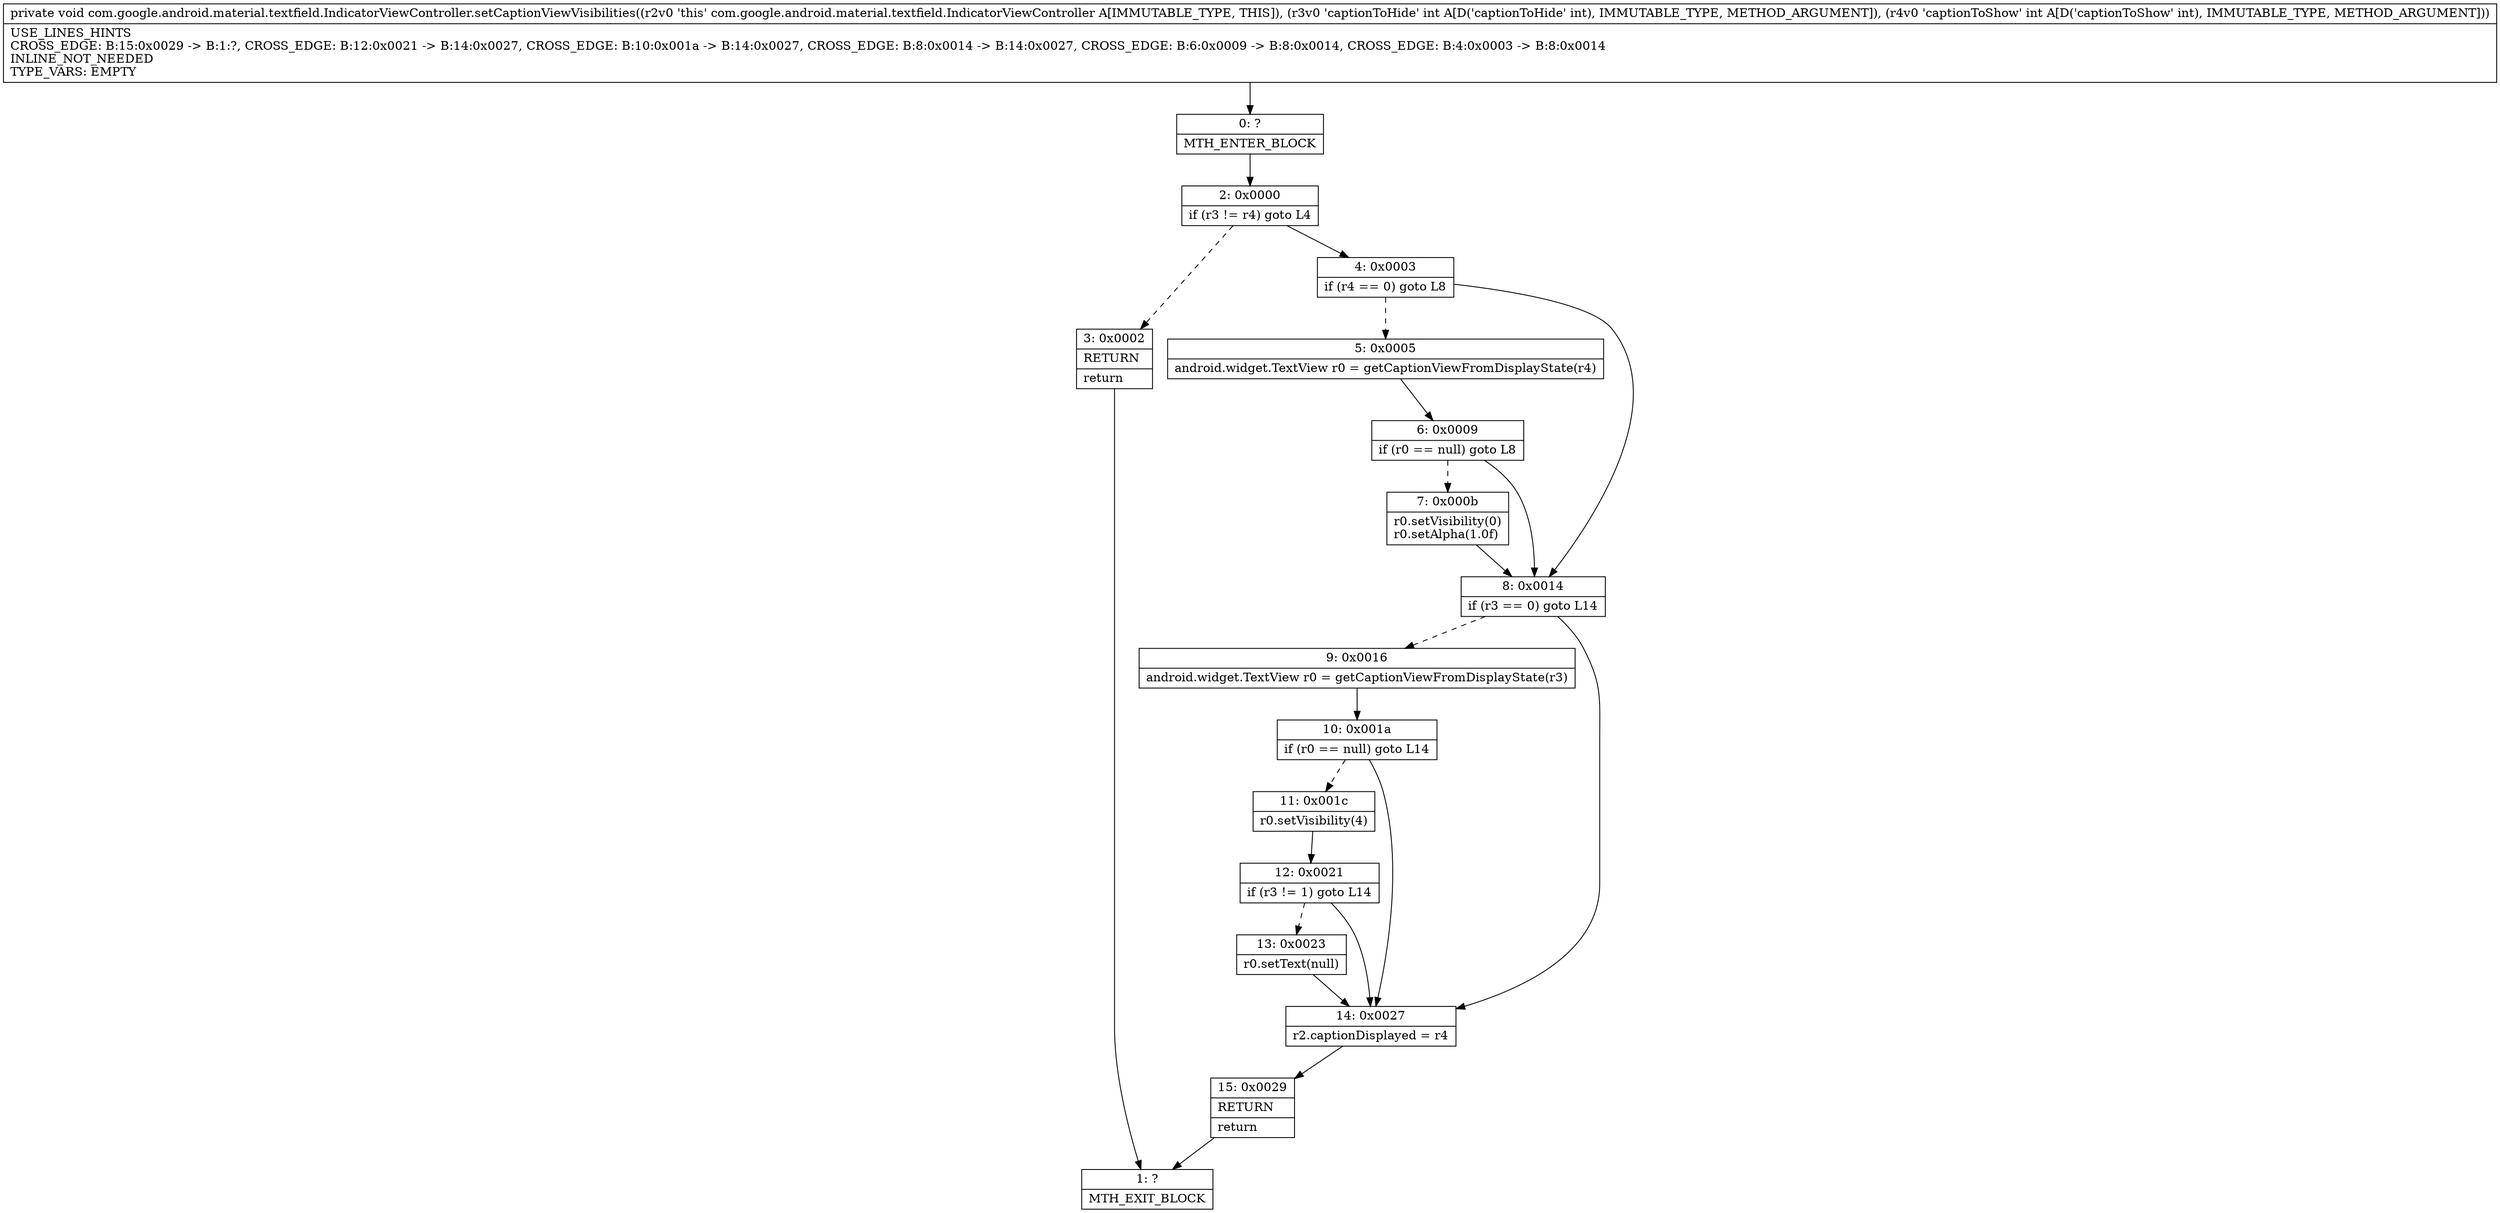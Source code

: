 digraph "CFG forcom.google.android.material.textfield.IndicatorViewController.setCaptionViewVisibilities(II)V" {
Node_0 [shape=record,label="{0\:\ ?|MTH_ENTER_BLOCK\l}"];
Node_2 [shape=record,label="{2\:\ 0x0000|if (r3 != r4) goto L4\l}"];
Node_3 [shape=record,label="{3\:\ 0x0002|RETURN\l|return\l}"];
Node_1 [shape=record,label="{1\:\ ?|MTH_EXIT_BLOCK\l}"];
Node_4 [shape=record,label="{4\:\ 0x0003|if (r4 == 0) goto L8\l}"];
Node_5 [shape=record,label="{5\:\ 0x0005|android.widget.TextView r0 = getCaptionViewFromDisplayState(r4)\l}"];
Node_6 [shape=record,label="{6\:\ 0x0009|if (r0 == null) goto L8\l}"];
Node_7 [shape=record,label="{7\:\ 0x000b|r0.setVisibility(0)\lr0.setAlpha(1.0f)\l}"];
Node_8 [shape=record,label="{8\:\ 0x0014|if (r3 == 0) goto L14\l}"];
Node_9 [shape=record,label="{9\:\ 0x0016|android.widget.TextView r0 = getCaptionViewFromDisplayState(r3)\l}"];
Node_10 [shape=record,label="{10\:\ 0x001a|if (r0 == null) goto L14\l}"];
Node_11 [shape=record,label="{11\:\ 0x001c|r0.setVisibility(4)\l}"];
Node_12 [shape=record,label="{12\:\ 0x0021|if (r3 != 1) goto L14\l}"];
Node_13 [shape=record,label="{13\:\ 0x0023|r0.setText(null)\l}"];
Node_14 [shape=record,label="{14\:\ 0x0027|r2.captionDisplayed = r4\l}"];
Node_15 [shape=record,label="{15\:\ 0x0029|RETURN\l|return\l}"];
MethodNode[shape=record,label="{private void com.google.android.material.textfield.IndicatorViewController.setCaptionViewVisibilities((r2v0 'this' com.google.android.material.textfield.IndicatorViewController A[IMMUTABLE_TYPE, THIS]), (r3v0 'captionToHide' int A[D('captionToHide' int), IMMUTABLE_TYPE, METHOD_ARGUMENT]), (r4v0 'captionToShow' int A[D('captionToShow' int), IMMUTABLE_TYPE, METHOD_ARGUMENT]))  | USE_LINES_HINTS\lCROSS_EDGE: B:15:0x0029 \-\> B:1:?, CROSS_EDGE: B:12:0x0021 \-\> B:14:0x0027, CROSS_EDGE: B:10:0x001a \-\> B:14:0x0027, CROSS_EDGE: B:8:0x0014 \-\> B:14:0x0027, CROSS_EDGE: B:6:0x0009 \-\> B:8:0x0014, CROSS_EDGE: B:4:0x0003 \-\> B:8:0x0014\lINLINE_NOT_NEEDED\lTYPE_VARS: EMPTY\l}"];
MethodNode -> Node_0;Node_0 -> Node_2;
Node_2 -> Node_3[style=dashed];
Node_2 -> Node_4;
Node_3 -> Node_1;
Node_4 -> Node_5[style=dashed];
Node_4 -> Node_8;
Node_5 -> Node_6;
Node_6 -> Node_7[style=dashed];
Node_6 -> Node_8;
Node_7 -> Node_8;
Node_8 -> Node_9[style=dashed];
Node_8 -> Node_14;
Node_9 -> Node_10;
Node_10 -> Node_11[style=dashed];
Node_10 -> Node_14;
Node_11 -> Node_12;
Node_12 -> Node_13[style=dashed];
Node_12 -> Node_14;
Node_13 -> Node_14;
Node_14 -> Node_15;
Node_15 -> Node_1;
}

